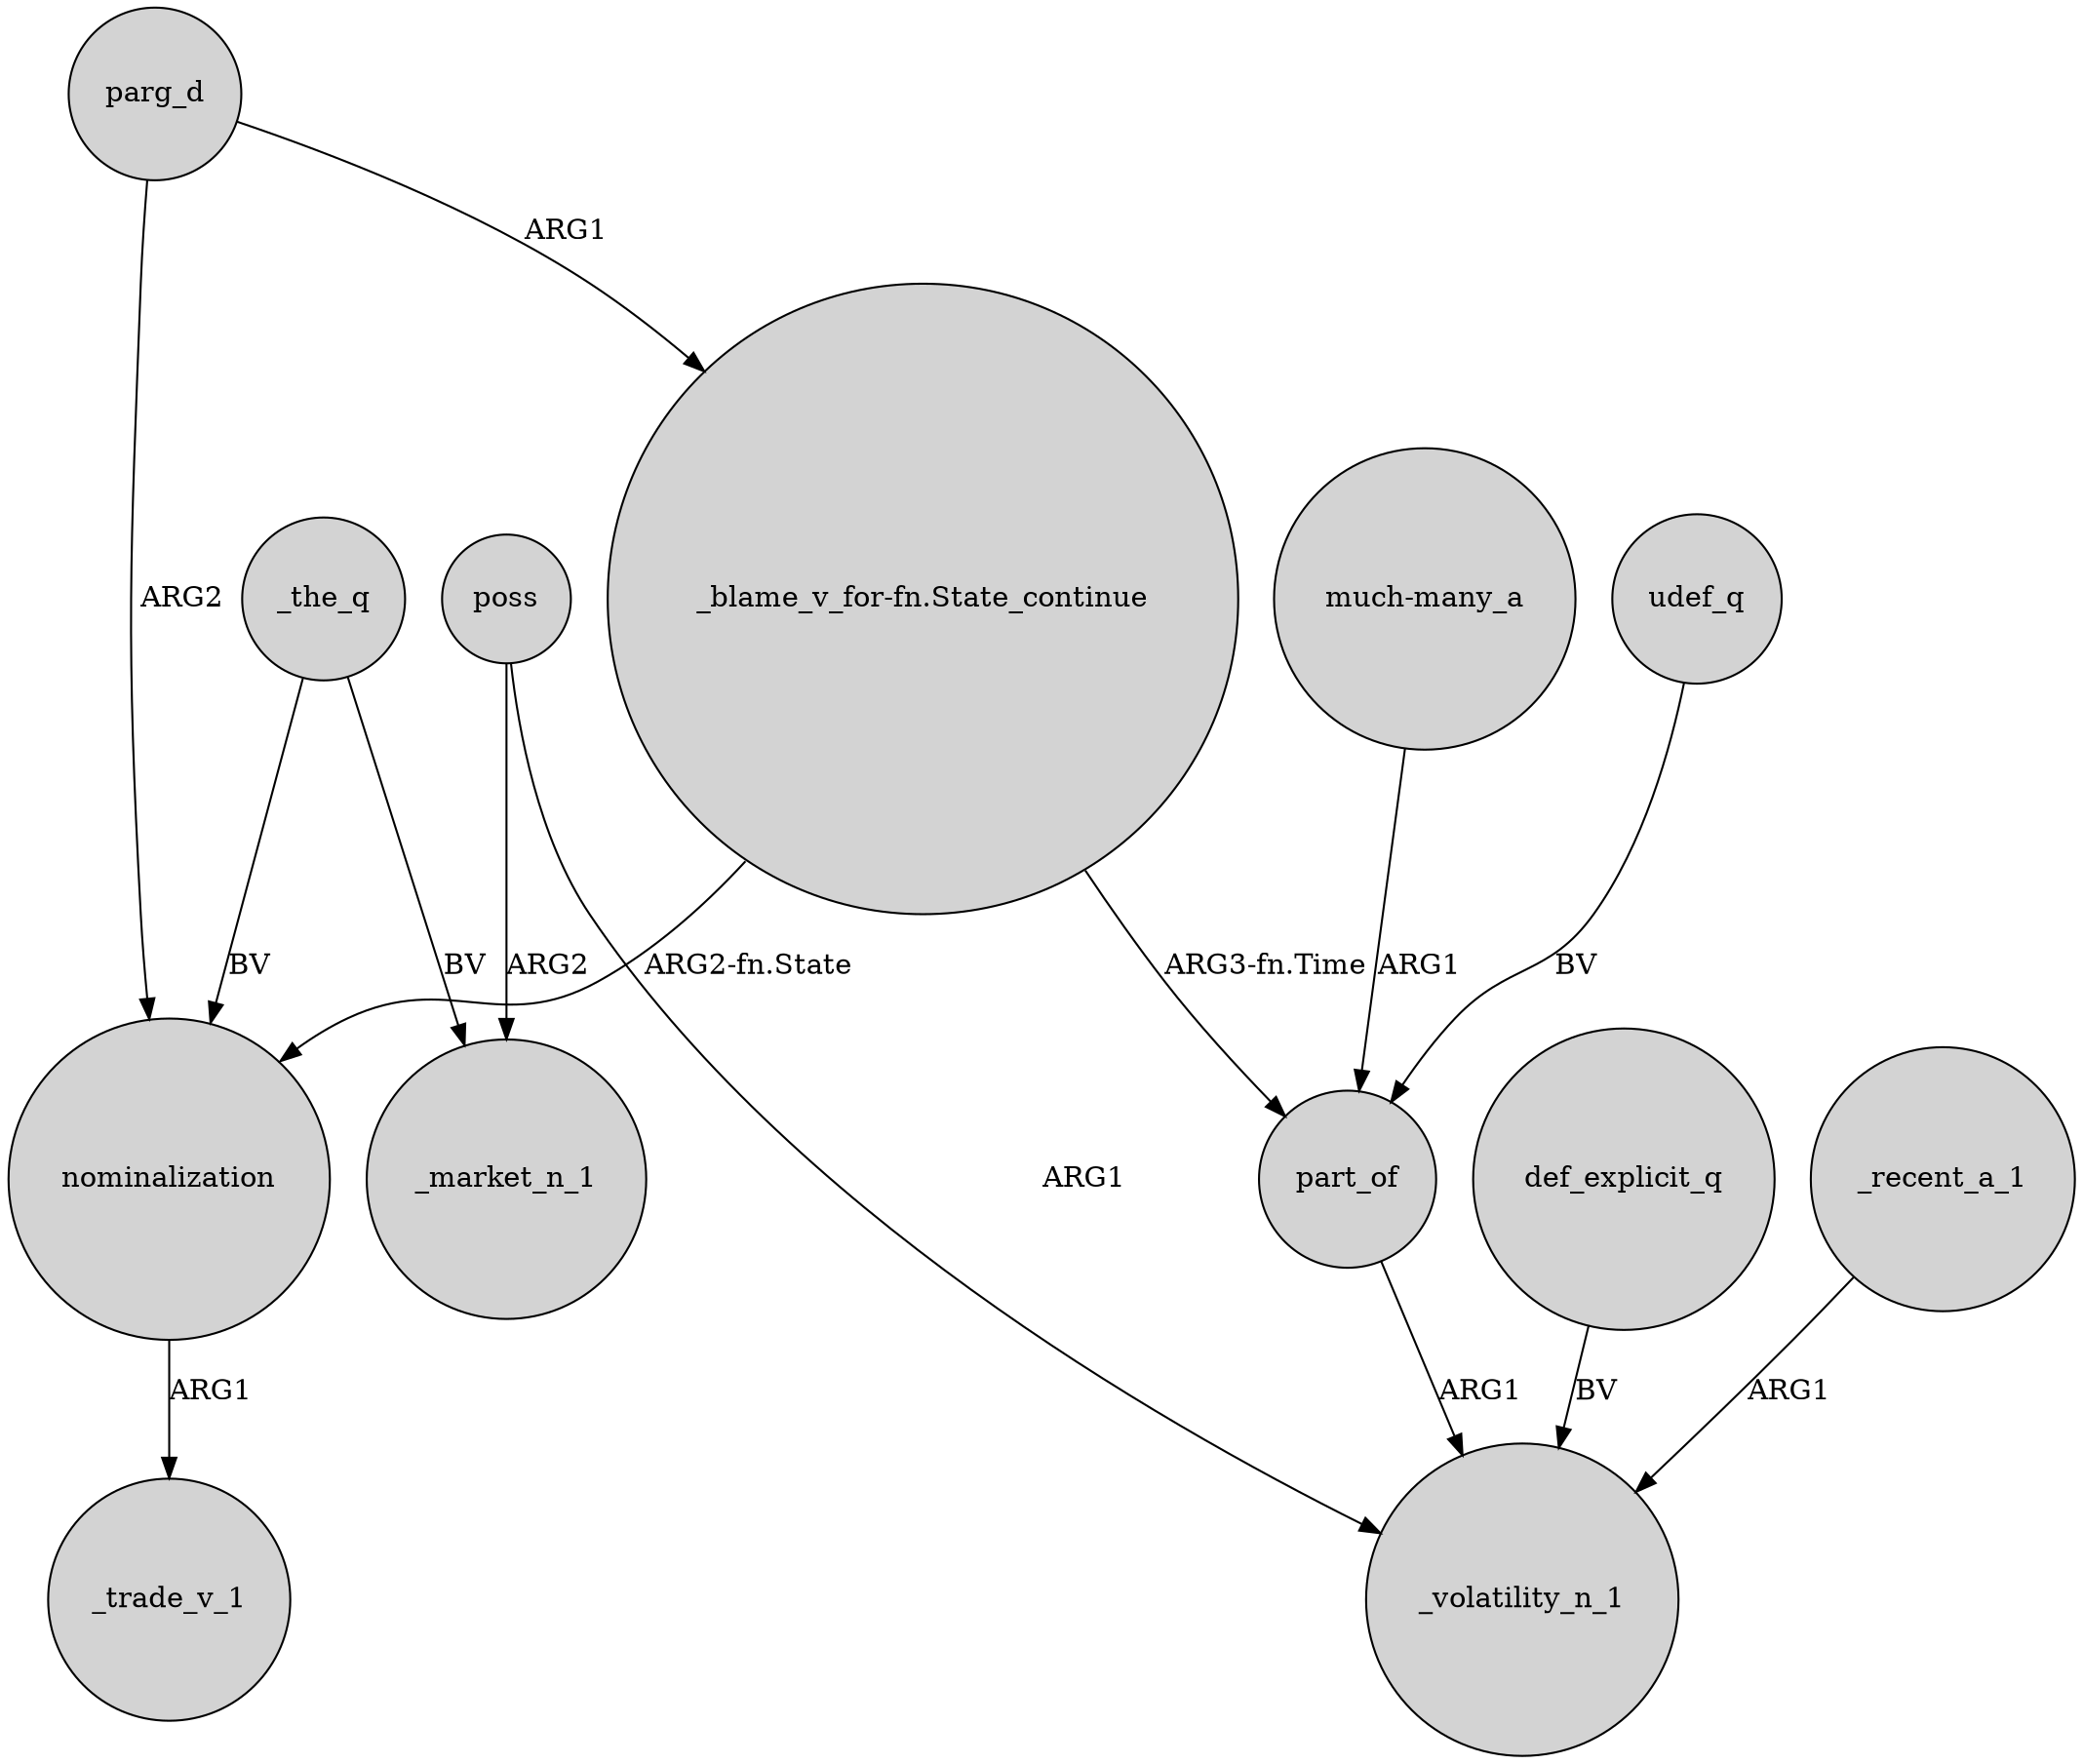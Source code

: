 digraph {
	node [shape=circle style=filled]
	_the_q -> nominalization [label=BV]
	parg_d -> "_blame_v_for-fn.State_continue" [label=ARG1]
	"_blame_v_for-fn.State_continue" -> nominalization [label="ARG2-fn.State"]
	"much-many_a" -> part_of [label=ARG1]
	poss -> _market_n_1 [label=ARG2]
	_the_q -> _market_n_1 [label=BV]
	udef_q -> part_of [label=BV]
	part_of -> _volatility_n_1 [label=ARG1]
	def_explicit_q -> _volatility_n_1 [label=BV]
	_recent_a_1 -> _volatility_n_1 [label=ARG1]
	nominalization -> _trade_v_1 [label=ARG1]
	"_blame_v_for-fn.State_continue" -> part_of [label="ARG3-fn.Time"]
	poss -> _volatility_n_1 [label=ARG1]
	parg_d -> nominalization [label=ARG2]
}
